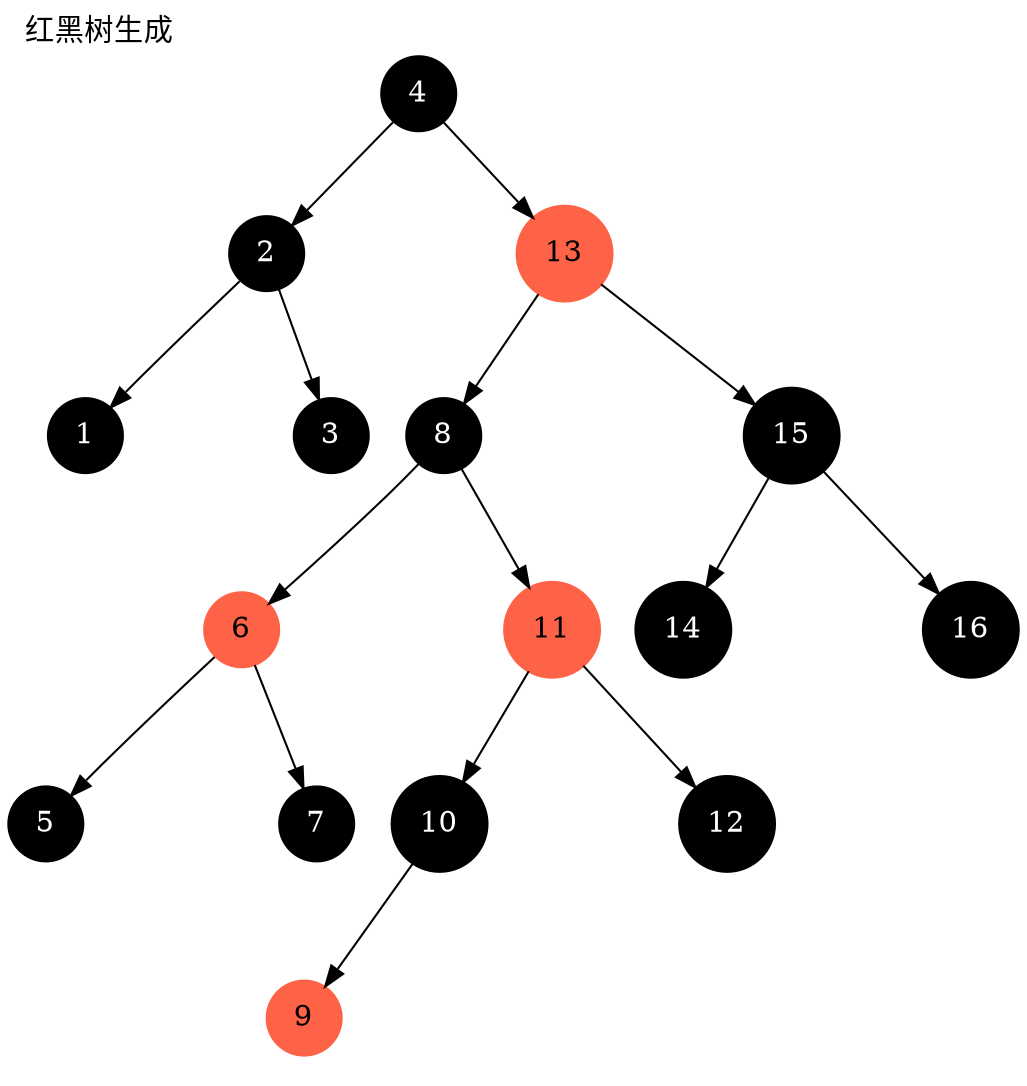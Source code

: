 digraph g{
node[shape=circle];
label="红黑树生成";
labeljust=l;
labelloc=t;
n0[label=4, fontcolor="white", style=filled, color="black"];
n1[label=2, fontcolor="white", style=filled, color="black"];
n0->n1;
n2[label=1, fontcolor="white", style=filled, color="black"];
n1->n2;
n3[style=invis];
n1->n3[style=invis];
n4[label=3, fontcolor="white", style=filled, color="black"];
n1->n4;
n5[style=invis];
n0->n5[style=invis];
n6[label=13, style = filled,color="tomato"];
n0->n6;
n7[label=8, fontcolor="white", style=filled, color="black"];
n6->n7;
n8[label=6, style = filled,color="tomato"];
n7->n8;
n9[label=5, fontcolor="white", style=filled, color="black"];
n8->n9;
n10[style=invis];
n8->n10[style=invis];
n11[label=7, fontcolor="white", style=filled, color="black"];
n8->n11;
n12[style=invis];
n7->n12[style=invis];
n13[label=11, style = filled,color="tomato"];
n7->n13;
n14[label=10, fontcolor="white", style=filled, color="black"];
n13->n14;
n15[label=9, style = filled,color="tomato"];
n14->n15;
n16[style=invis];
n14->n16[style=invis];
n17[style=invis];
n14->n17[style=invis];
n18[style=invis];
n13->n18[style=invis];
n19[label=12, fontcolor="white", style=filled, color="black"];
n13->n19;
n20[style=invis];
n6->n20[style=invis];
n21[label=15, fontcolor="white", style=filled, color="black"];
n6->n21;
n22[label=14, fontcolor="white", style=filled, color="black"];
n21->n22;
n23[style=invis];
n21->n23[style=invis];
n24[label=16, fontcolor="white", style=filled, color="black"];
n21->n24;
}
